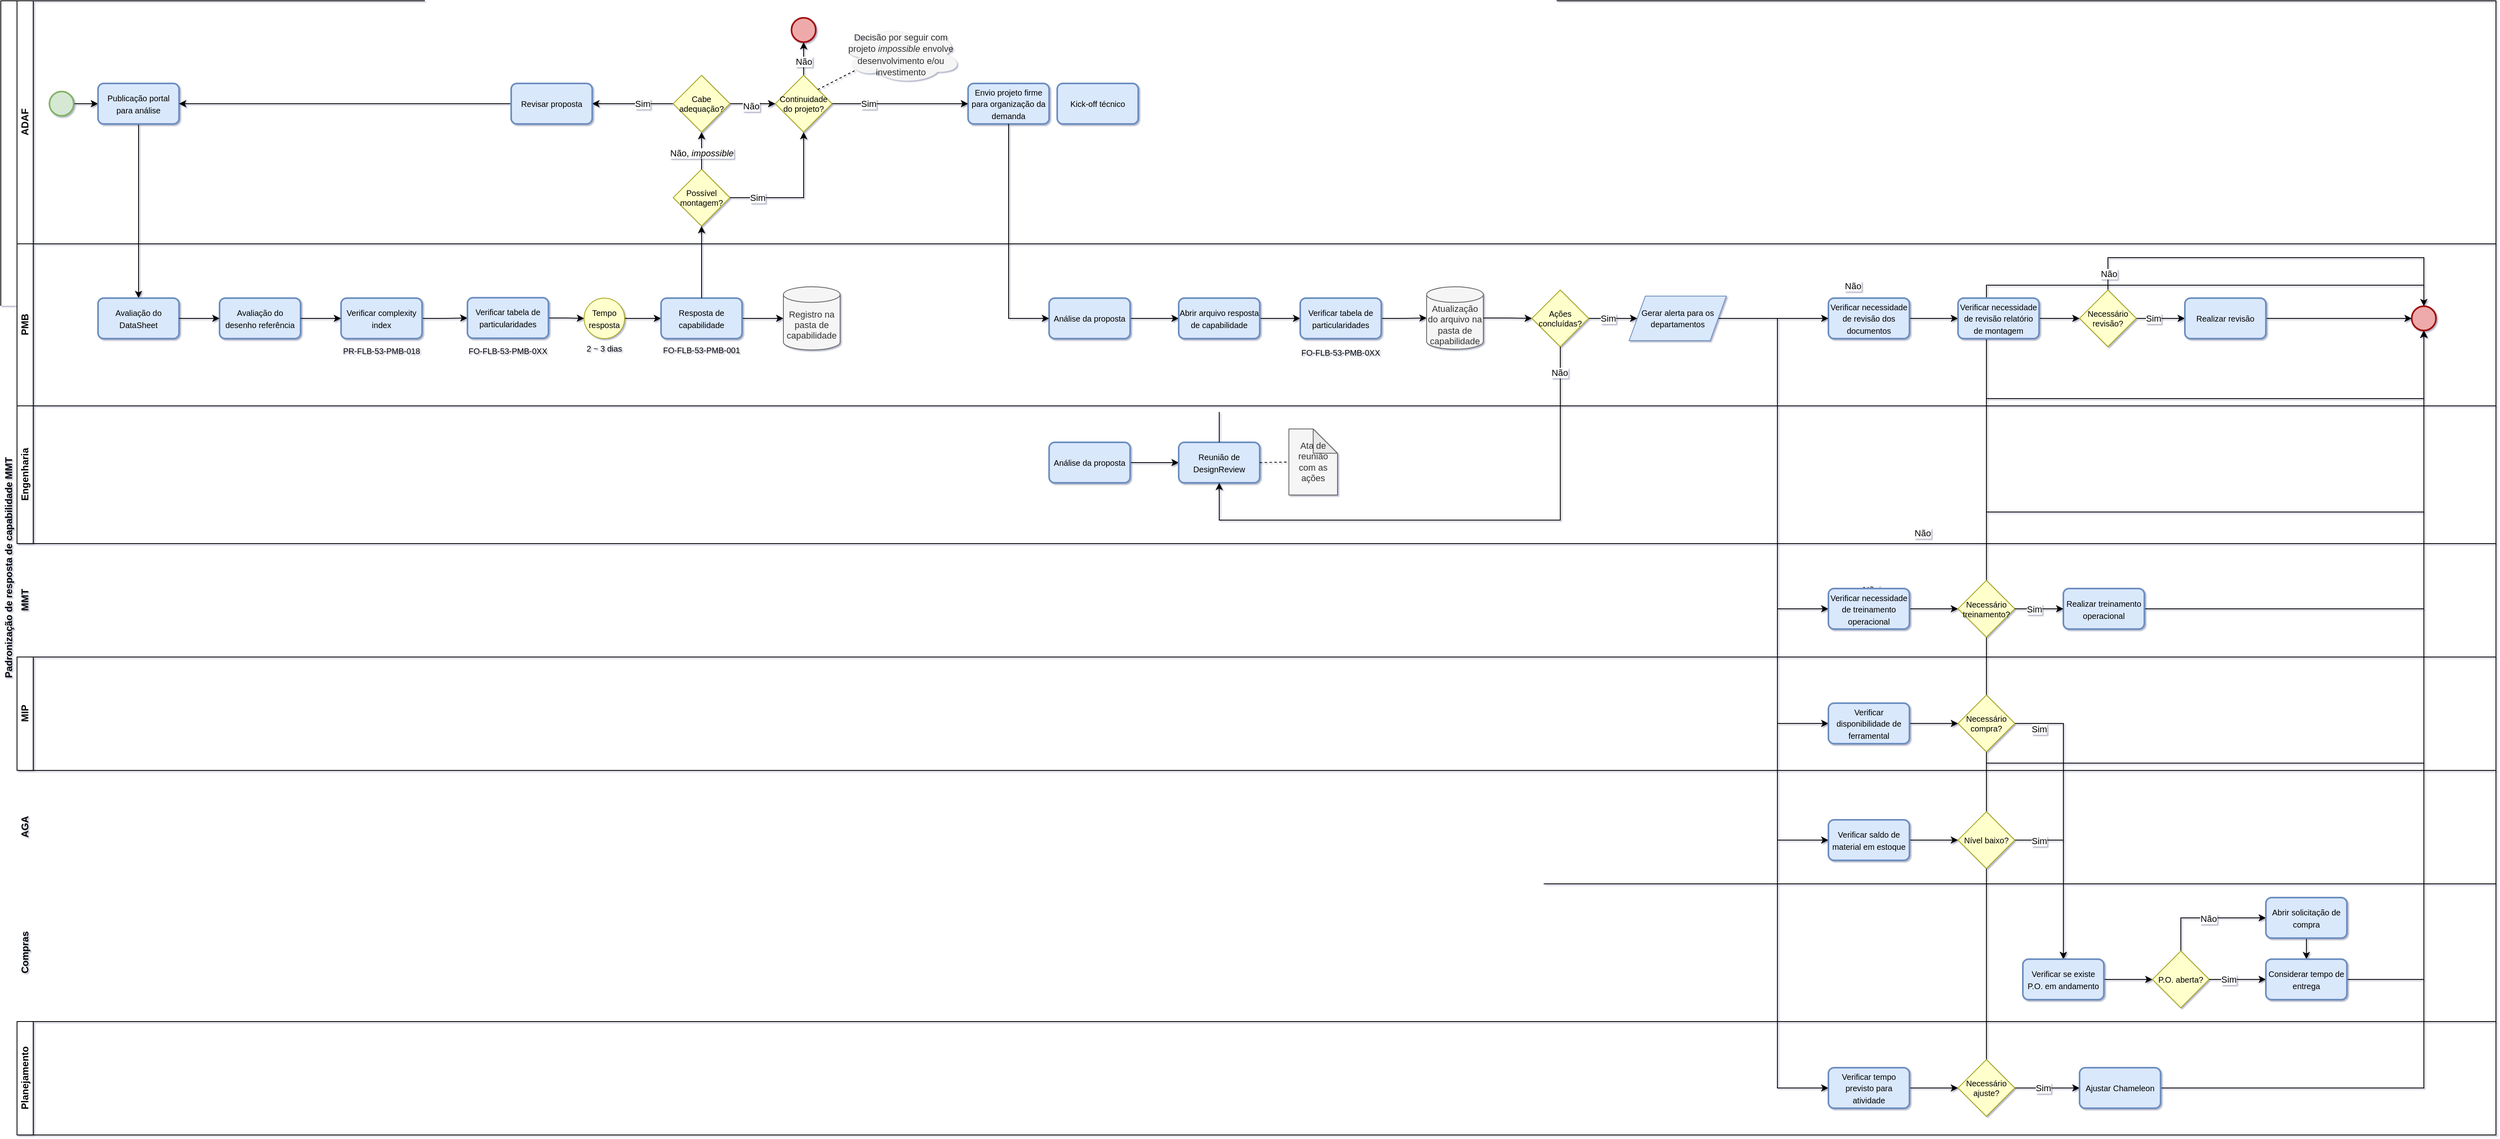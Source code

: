 <mxfile version="20.7.2" type="github">
  <diagram id="IMoWFRzWkRb1YAJqIgc9" name="Page-1">
    <mxGraphModel dx="2774" dy="1672" grid="1" gridSize="10" guides="1" tooltips="1" connect="1" arrows="1" fold="1" page="1" pageScale="1" pageWidth="1920" pageHeight="1200" math="0" shadow="1">
      <root>
        <mxCell id="0" />
        <mxCell id="1" parent="0" />
        <mxCell id="REOEvnUnP1cKmhOiyPTP-1" value="&lt;font style=&quot;font-size: 12px;&quot;&gt;Padronização de resposta de capabilidade MMT&lt;/font&gt;" style="swimlane;childLayout=stackLayout;resizeParent=1;resizeParentMax=0;horizontal=0;startSize=20;horizontalStack=0;html=1;rounded=0;fontSize=10;" parent="1" vertex="1">
          <mxGeometry x="60" y="9" width="3080" height="1400" as="geometry">
            <mxRectangle x="110" y="90" width="40" height="60" as="alternateBounds" />
          </mxGeometry>
        </mxCell>
        <mxCell id="v3_SV2aUN1-4RCRF9CUd-7" style="edgeStyle=orthogonalEdgeStyle;rounded=0;orthogonalLoop=1;jettySize=auto;html=1;exitX=0.5;exitY=1;exitDx=0;exitDy=0;fontSize=10;entryX=0.5;entryY=0;entryDx=0;entryDy=0;" parent="REOEvnUnP1cKmhOiyPTP-1" source="REOEvnUnP1cKmhOiyPTP-7" target="Oy1cbulnrsk7dN2Pcbd7-12" edge="1">
          <mxGeometry relative="1" as="geometry">
            <mxPoint x="180" y="120" as="targetPoint" />
          </mxGeometry>
        </mxCell>
        <mxCell id="7S2bCDqArC1DxhJI_XL0-94" style="edgeStyle=orthogonalEdgeStyle;rounded=0;orthogonalLoop=1;jettySize=auto;html=1;exitX=0.5;exitY=1;exitDx=0;exitDy=0;entryX=0;entryY=0.5;entryDx=0;entryDy=0;fontFamily=Helvetica;fontSize=10;fontColor=#000000;" parent="REOEvnUnP1cKmhOiyPTP-1" source="7S2bCDqArC1DxhJI_XL0-85" target="d9HaHP7tqBKfooOxbFVG-147" edge="1">
          <mxGeometry relative="1" as="geometry" />
        </mxCell>
        <mxCell id="7S2bCDqArC1DxhJI_XL0-19" style="edgeStyle=orthogonalEdgeStyle;rounded=0;orthogonalLoop=1;jettySize=auto;html=1;exitX=1;exitY=0.5;exitDx=0;exitDy=0;entryX=0;entryY=0.5;entryDx=0;entryDy=0;" parent="REOEvnUnP1cKmhOiyPTP-1" source="7S2bCDqArC1DxhJI_XL0-79" target="7S2bCDqArC1DxhJI_XL0-9" edge="1">
          <mxGeometry relative="1" as="geometry">
            <mxPoint x="3054" y="212" as="sourcePoint" />
          </mxGeometry>
        </mxCell>
        <mxCell id="7S2bCDqArC1DxhJI_XL0-20" style="edgeStyle=orthogonalEdgeStyle;rounded=0;orthogonalLoop=1;jettySize=auto;html=1;exitX=1;exitY=0.5;exitDx=0;exitDy=0;entryX=0;entryY=0.5;entryDx=0;entryDy=0;" parent="REOEvnUnP1cKmhOiyPTP-1" source="7S2bCDqArC1DxhJI_XL0-79" target="7S2bCDqArC1DxhJI_XL0-10" edge="1">
          <mxGeometry relative="1" as="geometry">
            <mxPoint x="3054" y="212" as="sourcePoint" />
          </mxGeometry>
        </mxCell>
        <mxCell id="7S2bCDqArC1DxhJI_XL0-21" style="edgeStyle=orthogonalEdgeStyle;rounded=0;orthogonalLoop=1;jettySize=auto;html=1;exitX=1;exitY=0.5;exitDx=0;exitDy=0;entryX=0;entryY=0.5;entryDx=0;entryDy=0;" parent="REOEvnUnP1cKmhOiyPTP-1" source="7S2bCDqArC1DxhJI_XL0-79" target="7S2bCDqArC1DxhJI_XL0-11" edge="1">
          <mxGeometry relative="1" as="geometry">
            <mxPoint x="3054" y="212" as="sourcePoint" />
          </mxGeometry>
        </mxCell>
        <mxCell id="7S2bCDqArC1DxhJI_XL0-22" style="edgeStyle=orthogonalEdgeStyle;rounded=0;orthogonalLoop=1;jettySize=auto;html=1;entryX=0;entryY=0.5;entryDx=0;entryDy=0;exitX=1;exitY=0.5;exitDx=0;exitDy=0;" parent="REOEvnUnP1cKmhOiyPTP-1" source="7S2bCDqArC1DxhJI_XL0-79" target="7S2bCDqArC1DxhJI_XL0-12" edge="1">
          <mxGeometry relative="1" as="geometry">
            <mxPoint x="3054" y="212" as="sourcePoint" />
          </mxGeometry>
        </mxCell>
        <mxCell id="REOEvnUnP1cKmhOiyPTP-2" value="ADAF" style="swimlane;startSize=20;horizontal=0;html=1;rounded=0;" parent="REOEvnUnP1cKmhOiyPTP-1" vertex="1">
          <mxGeometry x="20" width="3060" height="300" as="geometry">
            <mxRectangle x="20" width="650" height="30" as="alternateBounds" />
          </mxGeometry>
        </mxCell>
        <mxCell id="REOEvnUnP1cKmhOiyPTP-8" style="edgeStyle=orthogonalEdgeStyle;rounded=0;orthogonalLoop=1;jettySize=auto;html=1;exitX=1;exitY=0.5;exitDx=0;exitDy=0;exitPerimeter=0;entryX=0;entryY=0.5;entryDx=0;entryDy=0;" parent="REOEvnUnP1cKmhOiyPTP-2" source="REOEvnUnP1cKmhOiyPTP-5" target="REOEvnUnP1cKmhOiyPTP-7" edge="1">
          <mxGeometry relative="1" as="geometry" />
        </mxCell>
        <mxCell id="REOEvnUnP1cKmhOiyPTP-5" value="" style="strokeWidth=2;html=1;shape=mxgraph.flowchart.start_2;whiteSpace=wrap;fillColor=#d5e8d4;strokeColor=#82b366;" parent="REOEvnUnP1cKmhOiyPTP-2" vertex="1">
          <mxGeometry x="40" y="112" width="30" height="30" as="geometry" />
        </mxCell>
        <mxCell id="REOEvnUnP1cKmhOiyPTP-7" value="&lt;span style=&quot;font-size: 10px;&quot;&gt;Publicação portal para análise&lt;br&gt;&lt;/span&gt;" style="rounded=1;whiteSpace=wrap;html=1;absoluteArcSize=1;arcSize=14;strokeWidth=2;fillColor=#dae8fc;strokeColor=#6c8ebf;" parent="REOEvnUnP1cKmhOiyPTP-2" vertex="1">
          <mxGeometry x="100" y="102" width="100" height="50" as="geometry" />
        </mxCell>
        <mxCell id="7S2bCDqArC1DxhJI_XL0-85" value="&lt;span style=&quot;font-size: 10px;&quot;&gt;Envio projeto firme para organização da demanda&lt;/span&gt;" style="rounded=1;whiteSpace=wrap;html=1;absoluteArcSize=1;arcSize=14;strokeWidth=2;fillColor=#dae8fc;strokeColor=#6c8ebf;" parent="REOEvnUnP1cKmhOiyPTP-2" vertex="1">
          <mxGeometry x="1174" y="102" width="100" height="50" as="geometry" />
        </mxCell>
        <mxCell id="7S2bCDqArC1DxhJI_XL0-88" style="edgeStyle=orthogonalEdgeStyle;rounded=0;orthogonalLoop=1;jettySize=auto;html=1;exitX=1;exitY=0.5;exitDx=0;exitDy=0;entryX=0;entryY=0.5;entryDx=0;entryDy=0;fontFamily=Helvetica;fontSize=11;fontColor=#000000;startArrow=none;" parent="REOEvnUnP1cKmhOiyPTP-2" source="7S2bCDqArC1DxhJI_XL0-104" target="7S2bCDqArC1DxhJI_XL0-85" edge="1">
          <mxGeometry relative="1" as="geometry">
            <mxPoint x="1654" y="150" as="sourcePoint" />
          </mxGeometry>
        </mxCell>
        <mxCell id="7S2bCDqArC1DxhJI_XL0-108" value="Sim" style="edgeLabel;html=1;align=center;verticalAlign=middle;resizable=0;points=[];fontSize=11;fontFamily=Helvetica;fontColor=#000000;" parent="7S2bCDqArC1DxhJI_XL0-88" vertex="1" connectable="0">
          <mxGeometry x="-0.11" y="-4" relative="1" as="geometry">
            <mxPoint x="-30" y="-4" as="offset" />
          </mxGeometry>
        </mxCell>
        <mxCell id="d9HaHP7tqBKfooOxbFVG-17" style="edgeStyle=orthogonalEdgeStyle;rounded=0;orthogonalLoop=1;jettySize=auto;html=1;exitX=0.5;exitY=0;exitDx=0;exitDy=0;entryX=0.5;entryY=1;entryDx=0;entryDy=0;entryPerimeter=0;" edge="1" parent="REOEvnUnP1cKmhOiyPTP-2" source="7S2bCDqArC1DxhJI_XL0-104" target="7S2bCDqArC1DxhJI_XL0-95">
          <mxGeometry relative="1" as="geometry" />
        </mxCell>
        <mxCell id="d9HaHP7tqBKfooOxbFVG-18" value="Não" style="edgeLabel;html=1;align=center;verticalAlign=middle;resizable=0;points=[];" vertex="1" connectable="0" parent="d9HaHP7tqBKfooOxbFVG-17">
          <mxGeometry x="0.249" y="-1" relative="1" as="geometry">
            <mxPoint x="-1" y="8" as="offset" />
          </mxGeometry>
        </mxCell>
        <mxCell id="7S2bCDqArC1DxhJI_XL0-104" value="Continuidade do projeto?" style="rhombus;whiteSpace=wrap;html=1;strokeColor=#a6a61d;fontSize=10;fillColor=#ffffcc;" parent="REOEvnUnP1cKmhOiyPTP-2" vertex="1">
          <mxGeometry x="936" y="92" width="70" height="70" as="geometry" />
        </mxCell>
        <mxCell id="v3_SV2aUN1-4RCRF9CUd-10" value="Possível montagem?" style="rhombus;whiteSpace=wrap;html=1;strokeColor=#a6a61d;fontSize=10;fillColor=#ffffcc;" parent="REOEvnUnP1cKmhOiyPTP-2" vertex="1">
          <mxGeometry x="810" y="208" width="70" height="70" as="geometry" />
        </mxCell>
        <mxCell id="7S2bCDqArC1DxhJI_XL0-83" style="edgeStyle=orthogonalEdgeStyle;rounded=0;orthogonalLoop=1;jettySize=auto;html=1;exitX=1;exitY=0.5;exitDx=0;exitDy=0;fontFamily=Helvetica;fontSize=11;fontColor=#000000;entryX=0.5;entryY=1;entryDx=0;entryDy=0;" parent="REOEvnUnP1cKmhOiyPTP-2" source="v3_SV2aUN1-4RCRF9CUd-10" target="7S2bCDqArC1DxhJI_XL0-104" edge="1">
          <mxGeometry relative="1" as="geometry">
            <mxPoint x="1046" y="273" as="targetPoint" />
          </mxGeometry>
        </mxCell>
        <mxCell id="d9HaHP7tqBKfooOxbFVG-7" value="Sim" style="edgeLabel;html=1;align=center;verticalAlign=middle;resizable=0;points=[];" vertex="1" connectable="0" parent="7S2bCDqArC1DxhJI_XL0-83">
          <mxGeometry x="-0.175" y="-1" relative="1" as="geometry">
            <mxPoint x="-37" y="-1" as="offset" />
          </mxGeometry>
        </mxCell>
        <mxCell id="7S2bCDqArC1DxhJI_XL0-95" value="" style="strokeWidth=2;html=1;shape=mxgraph.flowchart.start_2;whiteSpace=wrap;fillColor=#eeaaaa;strokeColor=#9f0d0d;" parent="REOEvnUnP1cKmhOiyPTP-2" vertex="1">
          <mxGeometry x="956" y="21" width="30" height="30" as="geometry" />
        </mxCell>
        <mxCell id="7S2bCDqArC1DxhJI_XL0-96" style="edgeStyle=orthogonalEdgeStyle;rounded=0;orthogonalLoop=1;jettySize=auto;html=1;exitX=0.5;exitY=0;exitDx=0;exitDy=0;fontFamily=Helvetica;fontSize=10;fontColor=#000000;entryX=0.5;entryY=1;entryDx=0;entryDy=0;" parent="REOEvnUnP1cKmhOiyPTP-2" source="v3_SV2aUN1-4RCRF9CUd-10" target="d9HaHP7tqBKfooOxbFVG-8" edge="1">
          <mxGeometry relative="1" as="geometry">
            <mxPoint x="1015" y="387.97" as="sourcePoint" />
            <mxPoint x="896" y="183" as="targetPoint" />
          </mxGeometry>
        </mxCell>
        <mxCell id="7S2bCDqArC1DxhJI_XL0-97" value="&lt;span style=&quot;font-size: 11px;&quot;&gt;Não,&amp;nbsp;&lt;/span&gt;&lt;i style=&quot;border-color: var(--border-color); font-size: 11px;&quot;&gt;impossible&lt;/i&gt;" style="edgeLabel;html=1;align=center;verticalAlign=middle;resizable=0;points=[];fontSize=10;fontFamily=Helvetica;fontColor=#000000;" parent="7S2bCDqArC1DxhJI_XL0-96" vertex="1" connectable="0">
          <mxGeometry x="0.13" relative="1" as="geometry">
            <mxPoint y="6" as="offset" />
          </mxGeometry>
        </mxCell>
        <mxCell id="d9HaHP7tqBKfooOxbFVG-10" style="edgeStyle=orthogonalEdgeStyle;rounded=0;orthogonalLoop=1;jettySize=auto;html=1;exitX=0;exitY=0.5;exitDx=0;exitDy=0;entryX=1;entryY=0.5;entryDx=0;entryDy=0;" edge="1" parent="REOEvnUnP1cKmhOiyPTP-2" source="d9HaHP7tqBKfooOxbFVG-8" target="d9HaHP7tqBKfooOxbFVG-14">
          <mxGeometry relative="1" as="geometry">
            <mxPoint x="716.0" y="127" as="targetPoint" />
          </mxGeometry>
        </mxCell>
        <mxCell id="d9HaHP7tqBKfooOxbFVG-11" value="Sim" style="edgeLabel;html=1;align=center;verticalAlign=middle;resizable=0;points=[];" vertex="1" connectable="0" parent="d9HaHP7tqBKfooOxbFVG-10">
          <mxGeometry x="-0.216" y="-1" relative="1" as="geometry">
            <mxPoint x="1" y="1" as="offset" />
          </mxGeometry>
        </mxCell>
        <mxCell id="d9HaHP7tqBKfooOxbFVG-12" style="edgeStyle=orthogonalEdgeStyle;rounded=0;orthogonalLoop=1;jettySize=auto;html=1;exitX=1;exitY=0.5;exitDx=0;exitDy=0;entryX=0;entryY=0.5;entryDx=0;entryDy=0;" edge="1" parent="REOEvnUnP1cKmhOiyPTP-2" source="d9HaHP7tqBKfooOxbFVG-8" target="7S2bCDqArC1DxhJI_XL0-104">
          <mxGeometry relative="1" as="geometry" />
        </mxCell>
        <mxCell id="d9HaHP7tqBKfooOxbFVG-13" value="Não" style="edgeLabel;html=1;align=center;verticalAlign=middle;resizable=0;points=[];" vertex="1" connectable="0" parent="d9HaHP7tqBKfooOxbFVG-12">
          <mxGeometry x="0.183" y="-2" relative="1" as="geometry">
            <mxPoint x="-7" y="1" as="offset" />
          </mxGeometry>
        </mxCell>
        <mxCell id="d9HaHP7tqBKfooOxbFVG-8" value="Cabe adequação?" style="rhombus;whiteSpace=wrap;html=1;strokeColor=#a6a61d;fontSize=10;fillColor=#ffffcc;" vertex="1" parent="REOEvnUnP1cKmhOiyPTP-2">
          <mxGeometry x="810" y="92" width="70" height="70" as="geometry" />
        </mxCell>
        <mxCell id="d9HaHP7tqBKfooOxbFVG-16" style="edgeStyle=orthogonalEdgeStyle;rounded=0;orthogonalLoop=1;jettySize=auto;html=1;exitX=0;exitY=0.5;exitDx=0;exitDy=0;entryX=1;entryY=0.5;entryDx=0;entryDy=0;" edge="1" parent="REOEvnUnP1cKmhOiyPTP-2" source="d9HaHP7tqBKfooOxbFVG-14" target="REOEvnUnP1cKmhOiyPTP-7">
          <mxGeometry relative="1" as="geometry" />
        </mxCell>
        <mxCell id="d9HaHP7tqBKfooOxbFVG-14" value="&lt;span style=&quot;font-size: 10px;&quot;&gt;Revisar proposta&lt;br&gt;&lt;/span&gt;" style="rounded=1;whiteSpace=wrap;html=1;absoluteArcSize=1;arcSize=14;strokeWidth=2;fillColor=#dae8fc;strokeColor=#6c8ebf;" vertex="1" parent="REOEvnUnP1cKmhOiyPTP-2">
          <mxGeometry x="610" y="102" width="100" height="50" as="geometry" />
        </mxCell>
        <mxCell id="d9HaHP7tqBKfooOxbFVG-19" value="&lt;font style=&quot;font-size: 11px;&quot;&gt;Decisão por seguir com projeto &lt;i&gt;impossible &lt;/i&gt;envolve desenvolvimento e/ou investimento&lt;/font&gt;" style="ellipse;shape=cloud;whiteSpace=wrap;html=1;fillColor=#f5f5f5;fontColor=#333333;strokeColor=#666666;shadow=0;strokeWidth=0;" vertex="1" parent="REOEvnUnP1cKmhOiyPTP-2">
          <mxGeometry x="1016" y="30" width="150" height="72" as="geometry" />
        </mxCell>
        <mxCell id="d9HaHP7tqBKfooOxbFVG-21" value="" style="endArrow=none;dashed=1;html=1;rounded=0;fontSize=11;exitX=1;exitY=0;exitDx=0;exitDy=0;entryX=0.13;entryY=0.77;entryDx=0;entryDy=0;entryPerimeter=0;" edge="1" parent="REOEvnUnP1cKmhOiyPTP-2" source="7S2bCDqArC1DxhJI_XL0-104" target="d9HaHP7tqBKfooOxbFVG-19">
          <mxGeometry width="50" height="50" relative="1" as="geometry">
            <mxPoint x="1176" y="241" as="sourcePoint" />
            <mxPoint x="1226" y="191" as="targetPoint" />
          </mxGeometry>
        </mxCell>
        <mxCell id="d9HaHP7tqBKfooOxbFVG-31" value="&lt;span style=&quot;font-size: 10px;&quot;&gt;Kick-off técnico&lt;/span&gt;" style="rounded=1;whiteSpace=wrap;html=1;absoluteArcSize=1;arcSize=14;strokeWidth=2;fillColor=#dae8fc;strokeColor=#6c8ebf;" vertex="1" parent="REOEvnUnP1cKmhOiyPTP-2">
          <mxGeometry x="1284" y="102" width="100" height="50" as="geometry" />
        </mxCell>
        <mxCell id="v3_SV2aUN1-4RCRF9CUd-19" style="edgeStyle=orthogonalEdgeStyle;rounded=0;orthogonalLoop=1;jettySize=auto;html=1;exitX=1;exitY=0.5;exitDx=0;exitDy=0;entryX=0.5;entryY=0;entryDx=0;entryDy=0;fontSize=10;" parent="REOEvnUnP1cKmhOiyPTP-1" source="v3_SV2aUN1-4RCRF9CUd-18" target="3ngB4kAbQusvfdiSP5Xu-24" edge="1">
          <mxGeometry relative="1" as="geometry">
            <mxPoint x="2536" y="516" as="targetPoint" />
          </mxGeometry>
        </mxCell>
        <mxCell id="7S2bCDqArC1DxhJI_XL0-18" value="Sim" style="edgeLabel;html=1;align=center;verticalAlign=middle;resizable=0;points=[];" parent="v3_SV2aUN1-4RCRF9CUd-19" vertex="1" connectable="0">
          <mxGeometry x="-0.253" y="3" relative="1" as="geometry">
            <mxPoint x="-33" y="-17" as="offset" />
          </mxGeometry>
        </mxCell>
        <mxCell id="7S2bCDqArC1DxhJI_XL0-31" style="edgeStyle=orthogonalEdgeStyle;rounded=0;orthogonalLoop=1;jettySize=auto;html=1;exitX=1;exitY=0.5;exitDx=0;exitDy=0;entryX=0.5;entryY=0;entryDx=0;entryDy=0;fontSize=10;" parent="REOEvnUnP1cKmhOiyPTP-1" source="Oy1cbulnrsk7dN2Pcbd7-34" target="3ngB4kAbQusvfdiSP5Xu-24" edge="1">
          <mxGeometry relative="1" as="geometry">
            <mxPoint x="2496" y="526" as="sourcePoint" />
            <mxPoint x="2536" y="406" as="targetPoint" />
          </mxGeometry>
        </mxCell>
        <mxCell id="7S2bCDqArC1DxhJI_XL0-32" value="Sim" style="edgeLabel;html=1;align=center;verticalAlign=middle;resizable=0;points=[];" parent="7S2bCDqArC1DxhJI_XL0-31" vertex="1" connectable="0">
          <mxGeometry x="-0.253" y="3" relative="1" as="geometry">
            <mxPoint x="-33" y="-64" as="offset" />
          </mxGeometry>
        </mxCell>
        <mxCell id="7S2bCDqArC1DxhJI_XL0-47" style="edgeStyle=orthogonalEdgeStyle;rounded=0;orthogonalLoop=1;jettySize=auto;html=1;exitX=1;exitY=0.5;exitDx=0;exitDy=0;entryX=0.5;entryY=1;entryDx=0;entryDy=0;entryPerimeter=0;fontFamily=Helvetica;fontSize=11;fontColor=#000000;" parent="REOEvnUnP1cKmhOiyPTP-1" source="7S2bCDqArC1DxhJI_XL0-45" target="v3_SV2aUN1-4RCRF9CUd-21" edge="1">
          <mxGeometry relative="1" as="geometry" />
        </mxCell>
        <mxCell id="7S2bCDqArC1DxhJI_XL0-49" style="edgeStyle=orthogonalEdgeStyle;rounded=0;orthogonalLoop=1;jettySize=auto;html=1;exitX=0.5;exitY=0;exitDx=0;exitDy=0;entryX=0.5;entryY=1;entryDx=0;entryDy=0;entryPerimeter=0;fontFamily=Helvetica;fontSize=11;fontColor=#000000;" parent="REOEvnUnP1cKmhOiyPTP-1" source="Oy1cbulnrsk7dN2Pcbd7-34" target="v3_SV2aUN1-4RCRF9CUd-21" edge="1">
          <mxGeometry relative="1" as="geometry">
            <Array as="points">
              <mxPoint x="2451" y="491" />
              <mxPoint x="2991" y="491" />
            </Array>
          </mxGeometry>
        </mxCell>
        <mxCell id="7S2bCDqArC1DxhJI_XL0-57" value="Não" style="edgeLabel;html=1;align=center;verticalAlign=middle;resizable=0;points=[];fontSize=11;fontFamily=Helvetica;fontColor=#000000;" parent="7S2bCDqArC1DxhJI_XL0-49" vertex="1" connectable="0">
          <mxGeometry x="-0.602" y="-3" relative="1" as="geometry">
            <mxPoint x="-82" y="-3" as="offset" />
          </mxGeometry>
        </mxCell>
        <mxCell id="7S2bCDqArC1DxhJI_XL0-55" style="edgeStyle=orthogonalEdgeStyle;rounded=0;orthogonalLoop=1;jettySize=auto;html=1;exitX=0.5;exitY=0;exitDx=0;exitDy=0;entryX=0.5;entryY=1;entryDx=0;entryDy=0;entryPerimeter=0;fontFamily=Helvetica;fontSize=11;fontColor=#000000;" parent="REOEvnUnP1cKmhOiyPTP-1" source="7S2bCDqArC1DxhJI_XL0-50" target="v3_SV2aUN1-4RCRF9CUd-21" edge="1">
          <mxGeometry relative="1" as="geometry">
            <Array as="points">
              <mxPoint x="2451" y="351" />
              <mxPoint x="2991" y="351" />
            </Array>
          </mxGeometry>
        </mxCell>
        <mxCell id="7S2bCDqArC1DxhJI_XL0-58" value="Não" style="edgeLabel;html=1;align=center;verticalAlign=middle;resizable=0;points=[];fontSize=11;fontFamily=Helvetica;fontColor=#000000;" parent="7S2bCDqArC1DxhJI_XL0-55" vertex="1" connectable="0">
          <mxGeometry x="-0.233" y="-1" relative="1" as="geometry">
            <mxPoint x="-169" as="offset" />
          </mxGeometry>
        </mxCell>
        <mxCell id="7S2bCDqArC1DxhJI_XL0-56" style="edgeStyle=orthogonalEdgeStyle;rounded=0;orthogonalLoop=1;jettySize=auto;html=1;exitX=1;exitY=0.5;exitDx=0;exitDy=0;entryX=0.5;entryY=1;entryDx=0;entryDy=0;entryPerimeter=0;fontFamily=Helvetica;fontSize=11;fontColor=#000000;" parent="REOEvnUnP1cKmhOiyPTP-1" source="7S2bCDqArC1DxhJI_XL0-51" target="v3_SV2aUN1-4RCRF9CUd-21" edge="1">
          <mxGeometry relative="1" as="geometry" />
        </mxCell>
        <mxCell id="7S2bCDqArC1DxhJI_XL0-66" style="edgeStyle=orthogonalEdgeStyle;rounded=0;orthogonalLoop=1;jettySize=auto;html=1;exitX=0.5;exitY=0;exitDx=0;exitDy=0;entryX=0.5;entryY=1;entryDx=0;entryDy=0;entryPerimeter=0;fontFamily=Helvetica;fontSize=11;fontColor=#000000;" parent="REOEvnUnP1cKmhOiyPTP-1" source="v3_SV2aUN1-4RCRF9CUd-18" target="v3_SV2aUN1-4RCRF9CUd-21" edge="1">
          <mxGeometry relative="1" as="geometry">
            <Array as="points">
              <mxPoint x="2451" y="631" />
              <mxPoint x="2991" y="631" />
            </Array>
          </mxGeometry>
        </mxCell>
        <mxCell id="7S2bCDqArC1DxhJI_XL0-67" value="Não" style="edgeLabel;html=1;align=center;verticalAlign=middle;resizable=0;points=[];fontSize=11;fontFamily=Helvetica;fontColor=#000000;" parent="7S2bCDqArC1DxhJI_XL0-66" vertex="1" connectable="0">
          <mxGeometry x="-0.519" y="-2" relative="1" as="geometry">
            <mxPoint x="-145" y="-2" as="offset" />
          </mxGeometry>
        </mxCell>
        <mxCell id="7S2bCDqArC1DxhJI_XL0-75" style="edgeStyle=orthogonalEdgeStyle;rounded=0;orthogonalLoop=1;jettySize=auto;html=1;exitX=1;exitY=0.5;exitDx=0;exitDy=0;entryX=0.5;entryY=1;entryDx=0;entryDy=0;entryPerimeter=0;fontFamily=Helvetica;fontSize=11;fontColor=#000000;" parent="REOEvnUnP1cKmhOiyPTP-1" source="7S2bCDqArC1DxhJI_XL0-72" target="v3_SV2aUN1-4RCRF9CUd-21" edge="1">
          <mxGeometry relative="1" as="geometry" />
        </mxCell>
        <mxCell id="7S2bCDqArC1DxhJI_XL0-77" style="edgeStyle=orthogonalEdgeStyle;rounded=0;orthogonalLoop=1;jettySize=auto;html=1;exitX=0.5;exitY=0;exitDx=0;exitDy=0;entryX=0.5;entryY=1;entryDx=0;entryDy=0;entryPerimeter=0;fontFamily=Helvetica;fontSize=11;fontColor=#000000;" parent="REOEvnUnP1cKmhOiyPTP-1" source="7S2bCDqArC1DxhJI_XL0-71" target="v3_SV2aUN1-4RCRF9CUd-21" edge="1">
          <mxGeometry relative="1" as="geometry">
            <Array as="points">
              <mxPoint x="2451" y="941" />
              <mxPoint x="2991" y="941" />
            </Array>
          </mxGeometry>
        </mxCell>
        <mxCell id="7S2bCDqArC1DxhJI_XL0-78" value="Não" style="edgeLabel;html=1;align=center;verticalAlign=middle;resizable=0;points=[];fontSize=11;fontFamily=Helvetica;fontColor=#000000;" parent="7S2bCDqArC1DxhJI_XL0-77" vertex="1" connectable="0">
          <mxGeometry x="-0.607" relative="1" as="geometry">
            <mxPoint x="-169" as="offset" />
          </mxGeometry>
        </mxCell>
        <mxCell id="REOEvnUnP1cKmhOiyPTP-3" value="PMB" style="swimlane;startSize=20;horizontal=0;html=1;rounded=0;" parent="REOEvnUnP1cKmhOiyPTP-1" vertex="1">
          <mxGeometry x="20" y="300" width="3060" height="200" as="geometry">
            <mxRectangle x="20" y="80" width="880" height="30" as="alternateBounds" />
          </mxGeometry>
        </mxCell>
        <mxCell id="Oy1cbulnrsk7dN2Pcbd7-7" style="edgeStyle=orthogonalEdgeStyle;rounded=0;orthogonalLoop=1;jettySize=auto;html=1;exitX=1;exitY=0.5;exitDx=0;exitDy=0;entryX=0;entryY=0.5;entryDx=0;entryDy=0;" parent="REOEvnUnP1cKmhOiyPTP-3" source="7S2bCDqArC1DxhJI_XL0-13" target="7S2bCDqArC1DxhJI_XL0-14" edge="1">
          <mxGeometry relative="1" as="geometry">
            <mxPoint x="2345" y="92" as="sourcePoint" />
            <mxPoint x="2416" y="92" as="targetPoint" />
          </mxGeometry>
        </mxCell>
        <mxCell id="v3_SV2aUN1-4RCRF9CUd-21" value="" style="strokeWidth=2;html=1;shape=mxgraph.flowchart.start_2;whiteSpace=wrap;fillColor=#eeaaaa;strokeColor=#9f0d0d;" parent="REOEvnUnP1cKmhOiyPTP-3" vertex="1">
          <mxGeometry x="2956" y="77" width="30" height="30" as="geometry" />
        </mxCell>
        <mxCell id="7S2bCDqArC1DxhJI_XL0-102" style="edgeStyle=orthogonalEdgeStyle;rounded=0;orthogonalLoop=1;jettySize=auto;html=1;exitX=1;exitY=0.5;exitDx=0;exitDy=0;entryX=0;entryY=0.5;entryDx=0;entryDy=0;fontFamily=Helvetica;fontSize=11;fontColor=#000000;startArrow=none;" parent="REOEvnUnP1cKmhOiyPTP-3" source="d9HaHP7tqBKfooOxbFVG-1" target="v3_SV2aUN1-4RCRF9CUd-1" edge="1">
          <mxGeometry relative="1" as="geometry">
            <mxPoint x="560" y="91.97" as="targetPoint" />
          </mxGeometry>
        </mxCell>
        <mxCell id="d9HaHP7tqBKfooOxbFVG-5" value="" style="edgeStyle=orthogonalEdgeStyle;rounded=0;orthogonalLoop=1;jettySize=auto;html=1;" edge="1" parent="REOEvnUnP1cKmhOiyPTP-3" source="Oy1cbulnrsk7dN2Pcbd7-8" target="d9HaHP7tqBKfooOxbFVG-1">
          <mxGeometry relative="1" as="geometry" />
        </mxCell>
        <mxCell id="Oy1cbulnrsk7dN2Pcbd7-8" value="&lt;font style=&quot;font-size: 10px;&quot;&gt;Verificar complexity index&lt;/font&gt;" style="rounded=1;whiteSpace=wrap;html=1;absoluteArcSize=1;arcSize=14;strokeWidth=2;fillColor=#dae8fc;strokeColor=#6c8ebf;" parent="REOEvnUnP1cKmhOiyPTP-3" vertex="1">
          <mxGeometry x="400" y="66.97" width="100" height="50" as="geometry" />
        </mxCell>
        <mxCell id="Oy1cbulnrsk7dN2Pcbd7-12" value="&lt;span style=&quot;font-size: 10px;&quot;&gt;Avaliação do DataSheet&lt;/span&gt;" style="rounded=1;whiteSpace=wrap;html=1;absoluteArcSize=1;arcSize=14;strokeWidth=2;fillColor=#dae8fc;strokeColor=#6c8ebf;" parent="REOEvnUnP1cKmhOiyPTP-3" vertex="1">
          <mxGeometry x="100" y="66.97" width="100" height="50" as="geometry" />
        </mxCell>
        <mxCell id="Oy1cbulnrsk7dN2Pcbd7-19" style="edgeStyle=orthogonalEdgeStyle;rounded=0;orthogonalLoop=1;jettySize=auto;html=1;exitX=1;exitY=0.5;exitDx=0;exitDy=0;entryX=0;entryY=0.5;entryDx=0;entryDy=0;" parent="REOEvnUnP1cKmhOiyPTP-3" source="v3_SV2aUN1-4RCRF9CUd-1" target="REOEvnUnP1cKmhOiyPTP-9" edge="1">
          <mxGeometry relative="1" as="geometry" />
        </mxCell>
        <mxCell id="v3_SV2aUN1-4RCRF9CUd-1" value="&lt;font style=&quot;font-size: 10px;&quot;&gt;Tempo resposta&lt;/font&gt;" style="ellipse;whiteSpace=wrap;html=1;aspect=fixed;fillColor=#ffffcc;strokeColor=#a6a61d;" parent="REOEvnUnP1cKmhOiyPTP-3" vertex="1">
          <mxGeometry x="700" y="66.97" width="50" height="50" as="geometry" />
        </mxCell>
        <mxCell id="d9HaHP7tqBKfooOxbFVG-26" style="edgeStyle=orthogonalEdgeStyle;rounded=0;orthogonalLoop=1;jettySize=auto;html=1;exitX=1;exitY=0.5;exitDx=0;exitDy=0;entryX=0;entryY=0.5;entryDx=0;entryDy=0;entryPerimeter=0;fontSize=11;" edge="1" parent="REOEvnUnP1cKmhOiyPTP-3" source="REOEvnUnP1cKmhOiyPTP-9" target="d9HaHP7tqBKfooOxbFVG-25">
          <mxGeometry relative="1" as="geometry" />
        </mxCell>
        <mxCell id="REOEvnUnP1cKmhOiyPTP-9" value="&lt;font style=&quot;font-size: 10px;&quot;&gt;Resposta de capabilidade&lt;/font&gt;" style="rounded=1;whiteSpace=wrap;html=1;absoluteArcSize=1;arcSize=14;strokeWidth=2;fillColor=#dae8fc;strokeColor=#6c8ebf;" parent="REOEvnUnP1cKmhOiyPTP-3" vertex="1">
          <mxGeometry x="795" y="66.97" width="100" height="50" as="geometry" />
        </mxCell>
        <mxCell id="Oy1cbulnrsk7dN2Pcbd7-26" value="PR-FLB-53-PMB-018" style="text;html=1;strokeColor=none;fillColor=none;align=center;verticalAlign=middle;whiteSpace=wrap;rounded=0;fontSize=10;" parent="REOEvnUnP1cKmhOiyPTP-3" vertex="1">
          <mxGeometry x="400" y="116.97" width="100" height="30" as="geometry" />
        </mxCell>
        <mxCell id="Oy1cbulnrsk7dN2Pcbd7-2" value="2 ~ 3 dias" style="text;html=1;strokeColor=none;fillColor=none;align=center;verticalAlign=middle;whiteSpace=wrap;rounded=0;fontSize=10;" parent="REOEvnUnP1cKmhOiyPTP-3" vertex="1">
          <mxGeometry x="695" y="113.97" width="60" height="30" as="geometry" />
        </mxCell>
        <mxCell id="Oy1cbulnrsk7dN2Pcbd7-16" value="FO-FLB-53-PMB-001" style="text;html=1;strokeColor=none;fillColor=none;align=center;verticalAlign=middle;whiteSpace=wrap;rounded=0;fontSize=10;" parent="REOEvnUnP1cKmhOiyPTP-3" vertex="1">
          <mxGeometry x="795" y="116.47" width="100" height="30" as="geometry" />
        </mxCell>
        <mxCell id="7S2bCDqArC1DxhJI_XL0-13" value="&lt;span style=&quot;font-size: 10px;&quot;&gt;Verificar necessidade de revisão dos documentos&lt;/span&gt;" style="rounded=1;whiteSpace=wrap;html=1;absoluteArcSize=1;arcSize=14;strokeWidth=2;fillColor=#dae8fc;strokeColor=#6c8ebf;" parent="REOEvnUnP1cKmhOiyPTP-3" vertex="1">
          <mxGeometry x="2236" y="67" width="100" height="50" as="geometry" />
        </mxCell>
        <mxCell id="7S2bCDqArC1DxhJI_XL0-61" style="edgeStyle=orthogonalEdgeStyle;rounded=0;orthogonalLoop=1;jettySize=auto;html=1;exitX=1;exitY=0.5;exitDx=0;exitDy=0;entryX=0;entryY=0.5;entryDx=0;entryDy=0;fontFamily=Helvetica;fontSize=11;fontColor=#000000;" parent="REOEvnUnP1cKmhOiyPTP-3" source="7S2bCDqArC1DxhJI_XL0-14" target="7S2bCDqArC1DxhJI_XL0-59" edge="1">
          <mxGeometry relative="1" as="geometry" />
        </mxCell>
        <mxCell id="7S2bCDqArC1DxhJI_XL0-14" value="&lt;span style=&quot;font-size: 10px;&quot;&gt;Verificar necessidade de revisão relatório de montagem&lt;/span&gt;" style="rounded=1;whiteSpace=wrap;html=1;absoluteArcSize=1;arcSize=14;strokeWidth=2;fillColor=#dae8fc;strokeColor=#6c8ebf;" parent="REOEvnUnP1cKmhOiyPTP-3" vertex="1">
          <mxGeometry x="2396" y="67" width="100" height="50" as="geometry" />
        </mxCell>
        <mxCell id="v3_SV2aUN1-4RCRF9CUd-9" style="edgeStyle=orthogonalEdgeStyle;rounded=0;orthogonalLoop=1;jettySize=auto;html=1;entryX=0;entryY=0.5;entryDx=0;entryDy=0;fontSize=10;startArrow=none;exitX=1;exitY=0.5;exitDx=0;exitDy=0;" parent="REOEvnUnP1cKmhOiyPTP-3" source="7S2bCDqArC1DxhJI_XL0-79" target="7S2bCDqArC1DxhJI_XL0-13" edge="1">
          <mxGeometry relative="1" as="geometry">
            <mxPoint x="3034" y="112" as="sourcePoint" />
            <mxPoint x="3153" y="112" as="targetPoint" />
          </mxGeometry>
        </mxCell>
        <mxCell id="7S2bCDqArC1DxhJI_XL0-62" style="edgeStyle=orthogonalEdgeStyle;rounded=0;orthogonalLoop=1;jettySize=auto;html=1;exitX=1;exitY=0.5;exitDx=0;exitDy=0;entryX=0;entryY=0.5;entryDx=0;entryDy=0;fontFamily=Helvetica;fontSize=11;fontColor=#000000;" parent="REOEvnUnP1cKmhOiyPTP-3" source="7S2bCDqArC1DxhJI_XL0-59" target="7S2bCDqArC1DxhJI_XL0-60" edge="1">
          <mxGeometry relative="1" as="geometry" />
        </mxCell>
        <mxCell id="7S2bCDqArC1DxhJI_XL0-63" value="Sim" style="edgeLabel;html=1;align=center;verticalAlign=middle;resizable=0;points=[];fontSize=11;fontFamily=Helvetica;fontColor=#000000;" parent="7S2bCDqArC1DxhJI_XL0-62" vertex="1" connectable="0">
          <mxGeometry x="-0.293" relative="1" as="geometry">
            <mxPoint as="offset" />
          </mxGeometry>
        </mxCell>
        <mxCell id="7S2bCDqArC1DxhJI_XL0-64" style="edgeStyle=orthogonalEdgeStyle;rounded=0;orthogonalLoop=1;jettySize=auto;html=1;exitX=0.5;exitY=0;exitDx=0;exitDy=0;entryX=0.5;entryY=0;entryDx=0;entryDy=0;entryPerimeter=0;fontFamily=Helvetica;fontSize=11;fontColor=#000000;" parent="REOEvnUnP1cKmhOiyPTP-3" source="7S2bCDqArC1DxhJI_XL0-59" target="v3_SV2aUN1-4RCRF9CUd-21" edge="1">
          <mxGeometry relative="1" as="geometry">
            <Array as="points">
              <mxPoint x="2581" y="17" />
              <mxPoint x="2971" y="17" />
            </Array>
          </mxGeometry>
        </mxCell>
        <mxCell id="7S2bCDqArC1DxhJI_XL0-65" value="Não" style="edgeLabel;html=1;align=center;verticalAlign=middle;resizable=0;points=[];fontSize=11;fontFamily=Helvetica;fontColor=#000000;" parent="7S2bCDqArC1DxhJI_XL0-64" vertex="1" connectable="0">
          <mxGeometry x="-0.48" y="1" relative="1" as="geometry">
            <mxPoint x="-87" y="21" as="offset" />
          </mxGeometry>
        </mxCell>
        <mxCell id="7S2bCDqArC1DxhJI_XL0-59" value="Necessário revisão?" style="rhombus;whiteSpace=wrap;html=1;strokeColor=#a6a61d;fontSize=10;fillColor=#ffffcc;" parent="REOEvnUnP1cKmhOiyPTP-3" vertex="1">
          <mxGeometry x="2546" y="57" width="70" height="70" as="geometry" />
        </mxCell>
        <mxCell id="7S2bCDqArC1DxhJI_XL0-70" style="edgeStyle=orthogonalEdgeStyle;rounded=0;orthogonalLoop=1;jettySize=auto;html=1;exitX=1;exitY=0.5;exitDx=0;exitDy=0;entryX=0;entryY=0.5;entryDx=0;entryDy=0;entryPerimeter=0;fontFamily=Helvetica;fontSize=11;fontColor=#000000;" parent="REOEvnUnP1cKmhOiyPTP-3" source="7S2bCDqArC1DxhJI_XL0-60" target="v3_SV2aUN1-4RCRF9CUd-21" edge="1">
          <mxGeometry relative="1" as="geometry" />
        </mxCell>
        <mxCell id="7S2bCDqArC1DxhJI_XL0-60" value="&lt;span style=&quot;font-size: 10px;&quot;&gt;Realizar revisão&lt;/span&gt;" style="rounded=1;whiteSpace=wrap;html=1;absoluteArcSize=1;arcSize=14;strokeWidth=2;fillColor=#dae8fc;strokeColor=#6c8ebf;" parent="REOEvnUnP1cKmhOiyPTP-3" vertex="1">
          <mxGeometry x="2676" y="67" width="100" height="50" as="geometry" />
        </mxCell>
        <mxCell id="7S2bCDqArC1DxhJI_XL0-79" value="&lt;span style=&quot;font-size: 10px;&quot;&gt;Gerar alerta para os departamentos&lt;/span&gt;" style="shape=parallelogram;perimeter=parallelogramPerimeter;whiteSpace=wrap;html=1;fixedSize=1;labelBackgroundColor=none;strokeColor=#6C8EBF;strokeWidth=1;fontFamily=Helvetica;fontSize=11;fontColor=#000000;fillColor=#DAE8FC;" parent="REOEvnUnP1cKmhOiyPTP-3" vertex="1">
          <mxGeometry x="1990" y="64.5" width="120" height="55" as="geometry" />
        </mxCell>
        <mxCell id="7S2bCDqArC1DxhJI_XL0-93" style="edgeStyle=orthogonalEdgeStyle;rounded=0;orthogonalLoop=1;jettySize=auto;html=1;exitX=1;exitY=0.5;exitDx=0;exitDy=0;entryX=0;entryY=0.5;entryDx=0;entryDy=0;fontFamily=Helvetica;fontSize=10;fontColor=#000000;startArrow=none;" parent="REOEvnUnP1cKmhOiyPTP-3" source="d9HaHP7tqBKfooOxbFVG-27" target="7S2bCDqArC1DxhJI_XL0-91" edge="1">
          <mxGeometry relative="1" as="geometry" />
        </mxCell>
        <mxCell id="d9HaHP7tqBKfooOxbFVG-153" style="edgeStyle=orthogonalEdgeStyle;rounded=0;orthogonalLoop=1;jettySize=auto;html=1;exitX=1;exitY=0.5;exitDx=0;exitDy=0;entryX=0;entryY=0.5;entryDx=0;entryDy=0;fontSize=11;" edge="1" parent="REOEvnUnP1cKmhOiyPTP-3" source="7S2bCDqArC1DxhJI_XL0-90" target="d9HaHP7tqBKfooOxbFVG-27">
          <mxGeometry relative="1" as="geometry" />
        </mxCell>
        <mxCell id="7S2bCDqArC1DxhJI_XL0-90" value="&lt;span style=&quot;font-size: 10px;&quot;&gt;Análise da proposta&lt;/span&gt;" style="rounded=1;whiteSpace=wrap;html=1;absoluteArcSize=1;arcSize=14;strokeWidth=2;fillColor=#dae8fc;strokeColor=#6c8ebf;" parent="REOEvnUnP1cKmhOiyPTP-3" vertex="1">
          <mxGeometry x="1274" y="67" width="100" height="50" as="geometry" />
        </mxCell>
        <mxCell id="7S2bCDqArC1DxhJI_XL0-112" style="edgeStyle=orthogonalEdgeStyle;rounded=0;orthogonalLoop=1;jettySize=auto;html=1;exitX=1;exitY=0.5;exitDx=0;exitDy=0;entryX=0;entryY=0.5;entryDx=0;entryDy=0;fontFamily=Helvetica;fontSize=11;fontColor=#000000;startArrow=none;" parent="REOEvnUnP1cKmhOiyPTP-3" source="d9HaHP7tqBKfooOxbFVG-160" target="7S2bCDqArC1DxhJI_XL0-79" edge="1">
          <mxGeometry relative="1" as="geometry" />
        </mxCell>
        <mxCell id="d9HaHP7tqBKfooOxbFVG-163" value="Sim" style="edgeLabel;html=1;align=center;verticalAlign=middle;resizable=0;points=[];fontSize=11;" vertex="1" connectable="0" parent="7S2bCDqArC1DxhJI_XL0-112">
          <mxGeometry x="-0.68" y="-2" relative="1" as="geometry">
            <mxPoint x="14" y="-2" as="offset" />
          </mxGeometry>
        </mxCell>
        <mxCell id="d9HaHP7tqBKfooOxbFVG-156" style="edgeStyle=orthogonalEdgeStyle;rounded=0;orthogonalLoop=1;jettySize=auto;html=1;exitX=1;exitY=0.5;exitDx=0;exitDy=0;entryX=0;entryY=0.5;entryDx=0;entryDy=0;entryPerimeter=0;fontSize=11;" edge="1" parent="REOEvnUnP1cKmhOiyPTP-3" source="7S2bCDqArC1DxhJI_XL0-91" target="d9HaHP7tqBKfooOxbFVG-154">
          <mxGeometry relative="1" as="geometry" />
        </mxCell>
        <mxCell id="7S2bCDqArC1DxhJI_XL0-91" value="&lt;font style=&quot;font-size: 10px;&quot;&gt;Verificar tabela de particularidades&lt;/font&gt;" style="rounded=1;whiteSpace=wrap;html=1;absoluteArcSize=1;arcSize=14;strokeWidth=2;fillColor=#dae8fc;strokeColor=#6c8ebf;" parent="REOEvnUnP1cKmhOiyPTP-3" vertex="1">
          <mxGeometry x="1584" y="66.97" width="100" height="50" as="geometry" />
        </mxCell>
        <mxCell id="7S2bCDqArC1DxhJI_XL0-92" value="FO-FLB-53-PMB-0XX" style="text;html=1;strokeColor=none;fillColor=none;align=center;verticalAlign=middle;whiteSpace=wrap;rounded=0;fontSize=10;" parent="REOEvnUnP1cKmhOiyPTP-3" vertex="1">
          <mxGeometry x="1584" y="118.97" width="100" height="30" as="geometry" />
        </mxCell>
        <mxCell id="7S2bCDqArC1DxhJI_XL0-98" value="&lt;span style=&quot;font-size: 10px;&quot;&gt;Avaliação do desenho referência&lt;/span&gt;" style="rounded=1;whiteSpace=wrap;html=1;absoluteArcSize=1;arcSize=14;strokeWidth=2;fillColor=#dae8fc;strokeColor=#6c8ebf;" parent="REOEvnUnP1cKmhOiyPTP-3" vertex="1">
          <mxGeometry x="250" y="66.97" width="100" height="50" as="geometry" />
        </mxCell>
        <mxCell id="Oy1cbulnrsk7dN2Pcbd7-13" style="edgeStyle=orthogonalEdgeStyle;rounded=0;orthogonalLoop=1;jettySize=auto;html=1;exitX=1;exitY=0.5;exitDx=0;exitDy=0;entryX=0;entryY=0.5;entryDx=0;entryDy=0;" parent="REOEvnUnP1cKmhOiyPTP-3" source="Oy1cbulnrsk7dN2Pcbd7-12" target="7S2bCDqArC1DxhJI_XL0-98" edge="1">
          <mxGeometry relative="1" as="geometry" />
        </mxCell>
        <mxCell id="7S2bCDqArC1DxhJI_XL0-99" style="edgeStyle=orthogonalEdgeStyle;rounded=0;orthogonalLoop=1;jettySize=auto;html=1;exitX=1;exitY=0.5;exitDx=0;exitDy=0;entryX=0;entryY=0.5;entryDx=0;entryDy=0;fontFamily=Helvetica;fontSize=11;fontColor=#000000;" parent="REOEvnUnP1cKmhOiyPTP-3" source="7S2bCDqArC1DxhJI_XL0-98" target="Oy1cbulnrsk7dN2Pcbd7-8" edge="1">
          <mxGeometry relative="1" as="geometry" />
        </mxCell>
        <mxCell id="d9HaHP7tqBKfooOxbFVG-2" value="FO-FLB-53-PMB-0XX" style="text;html=1;strokeColor=none;fillColor=none;align=center;verticalAlign=middle;whiteSpace=wrap;rounded=0;fontSize=10;" vertex="1" parent="REOEvnUnP1cKmhOiyPTP-3">
          <mxGeometry x="556" y="117" width="100" height="30" as="geometry" />
        </mxCell>
        <mxCell id="d9HaHP7tqBKfooOxbFVG-1" value="&lt;font style=&quot;font-size: 10px;&quot;&gt;Verificar tabela de particularidades&lt;/font&gt;" style="rounded=1;whiteSpace=wrap;html=1;absoluteArcSize=1;arcSize=14;strokeWidth=2;fillColor=#dae8fc;strokeColor=#6c8ebf;" vertex="1" parent="REOEvnUnP1cKmhOiyPTP-3">
          <mxGeometry x="556" y="66.47" width="100" height="50" as="geometry" />
        </mxCell>
        <mxCell id="d9HaHP7tqBKfooOxbFVG-25" value="Registro na pasta de capabilidade" style="shape=cylinder3;whiteSpace=wrap;html=1;boundedLbl=1;backgroundOutline=1;size=9.667;shadow=0;strokeWidth=1;fontSize=11;fillColor=#f5f5f5;strokeColor=#666666;fontColor=#333333;" vertex="1" parent="REOEvnUnP1cKmhOiyPTP-3">
          <mxGeometry x="946" y="52.97" width="70" height="78" as="geometry" />
        </mxCell>
        <mxCell id="d9HaHP7tqBKfooOxbFVG-27" value="&lt;span style=&quot;font-size: 10px;&quot;&gt;Abrir arquivo resposta de capabilidade&lt;/span&gt;" style="rounded=1;whiteSpace=wrap;html=1;absoluteArcSize=1;arcSize=14;strokeWidth=2;fillColor=#dae8fc;strokeColor=#6c8ebf;" vertex="1" parent="REOEvnUnP1cKmhOiyPTP-3">
          <mxGeometry x="1434" y="67" width="100" height="50" as="geometry" />
        </mxCell>
        <mxCell id="d9HaHP7tqBKfooOxbFVG-154" value="Atualização do arquivo na pasta de capabilidade" style="shape=cylinder3;whiteSpace=wrap;html=1;boundedLbl=1;backgroundOutline=1;size=9.667;shadow=0;strokeWidth=1;fontSize=11;fillColor=#f5f5f5;strokeColor=#666666;fontColor=#333333;" vertex="1" parent="REOEvnUnP1cKmhOiyPTP-3">
          <mxGeometry x="1740" y="53" width="70" height="77" as="geometry" />
        </mxCell>
        <mxCell id="d9HaHP7tqBKfooOxbFVG-160" value="Ações concluídas?" style="rhombus;whiteSpace=wrap;html=1;strokeColor=#a6a61d;fontSize=10;fillColor=#ffffcc;" vertex="1" parent="REOEvnUnP1cKmhOiyPTP-3">
          <mxGeometry x="1870" y="57" width="70" height="70" as="geometry" />
        </mxCell>
        <mxCell id="d9HaHP7tqBKfooOxbFVG-161" value="" style="edgeStyle=orthogonalEdgeStyle;rounded=0;orthogonalLoop=1;jettySize=auto;html=1;exitX=1;exitY=0.5;exitDx=0;exitDy=0;entryX=0;entryY=0.5;entryDx=0;entryDy=0;fontFamily=Helvetica;fontSize=11;fontColor=#000000;startArrow=none;endArrow=classic;endFill=1;" edge="1" parent="REOEvnUnP1cKmhOiyPTP-3" source="d9HaHP7tqBKfooOxbFVG-154" target="d9HaHP7tqBKfooOxbFVG-160">
          <mxGeometry relative="1" as="geometry">
            <mxPoint x="1890" y="400.5" as="sourcePoint" />
            <mxPoint x="2294" y="409.97" as="targetPoint" />
          </mxGeometry>
        </mxCell>
        <mxCell id="d9HaHP7tqBKfooOxbFVG-146" value="Engenharia" style="swimlane;startSize=20;horizontal=0;html=1;rounded=0;" vertex="1" parent="REOEvnUnP1cKmhOiyPTP-1">
          <mxGeometry x="20" y="500" width="3060" height="170" as="geometry">
            <mxRectangle x="20" y="200" width="880" height="30" as="alternateBounds" />
          </mxGeometry>
        </mxCell>
        <mxCell id="d9HaHP7tqBKfooOxbFVG-150" value="" style="edgeStyle=orthogonalEdgeStyle;rounded=0;orthogonalLoop=1;jettySize=auto;html=1;fontSize=11;" edge="1" parent="d9HaHP7tqBKfooOxbFVG-146" source="d9HaHP7tqBKfooOxbFVG-147" target="d9HaHP7tqBKfooOxbFVG-149">
          <mxGeometry relative="1" as="geometry" />
        </mxCell>
        <mxCell id="d9HaHP7tqBKfooOxbFVG-147" value="&lt;span style=&quot;font-size: 10px;&quot;&gt;Análise da proposta&lt;/span&gt;" style="rounded=1;whiteSpace=wrap;html=1;absoluteArcSize=1;arcSize=14;strokeWidth=2;fillColor=#dae8fc;strokeColor=#6c8ebf;" vertex="1" parent="d9HaHP7tqBKfooOxbFVG-146">
          <mxGeometry x="1274" y="45" width="100" height="50" as="geometry" />
        </mxCell>
        <mxCell id="d9HaHP7tqBKfooOxbFVG-149" value="&lt;span style=&quot;font-size: 10px;&quot;&gt;Reunião de DesignReview&lt;/span&gt;" style="rounded=1;whiteSpace=wrap;html=1;absoluteArcSize=1;arcSize=14;strokeWidth=2;fillColor=#dae8fc;strokeColor=#6c8ebf;" vertex="1" parent="d9HaHP7tqBKfooOxbFVG-146">
          <mxGeometry x="1434" y="45" width="100" height="50" as="geometry" />
        </mxCell>
        <mxCell id="d9HaHP7tqBKfooOxbFVG-158" value="Ata de reunião com as ações" style="shape=note;whiteSpace=wrap;html=1;backgroundOutline=1;darkOpacity=0.05;shadow=0;strokeWidth=1;fontSize=11;fillColor=#f5f5f5;fontColor=#333333;strokeColor=#666666;" vertex="1" parent="d9HaHP7tqBKfooOxbFVG-146">
          <mxGeometry x="1570" y="28.5" width="60" height="81.5" as="geometry" />
        </mxCell>
        <mxCell id="d9HaHP7tqBKfooOxbFVG-159" value="" style="endArrow=none;dashed=1;html=1;rounded=0;fontSize=11;exitX=1;exitY=0.5;exitDx=0;exitDy=0;entryX=0;entryY=0.5;entryDx=0;entryDy=0;entryPerimeter=0;" edge="1" parent="d9HaHP7tqBKfooOxbFVG-146" source="d9HaHP7tqBKfooOxbFVG-149" target="d9HaHP7tqBKfooOxbFVG-158">
          <mxGeometry width="50" height="50" relative="1" as="geometry">
            <mxPoint x="998.5" y="-380.5" as="sourcePoint" />
            <mxPoint x="1045.5" y="-404.56" as="targetPoint" />
          </mxGeometry>
        </mxCell>
        <mxCell id="d9HaHP7tqBKfooOxbFVG-151" style="edgeStyle=orthogonalEdgeStyle;rounded=0;orthogonalLoop=1;jettySize=auto;html=1;exitX=0.5;exitY=0;exitDx=0;exitDy=0;entryX=0.5;entryY=1;entryDx=0;entryDy=0;fontSize=11;" edge="1" parent="REOEvnUnP1cKmhOiyPTP-1" source="d9HaHP7tqBKfooOxbFVG-149" target="d9HaHP7tqBKfooOxbFVG-27">
          <mxGeometry relative="1" as="geometry" />
        </mxCell>
        <mxCell id="REOEvnUnP1cKmhOiyPTP-4" value="MMT" style="swimlane;startSize=20;horizontal=0;html=1;rounded=0;" parent="REOEvnUnP1cKmhOiyPTP-1" vertex="1">
          <mxGeometry x="20" y="670" width="3060" height="140" as="geometry">
            <mxRectangle x="20" y="200" width="880" height="30" as="alternateBounds" />
          </mxGeometry>
        </mxCell>
        <mxCell id="7S2bCDqArC1DxhJI_XL0-52" style="edgeStyle=orthogonalEdgeStyle;rounded=0;orthogonalLoop=1;jettySize=auto;html=1;exitX=1;exitY=0.5;exitDx=0;exitDy=0;entryX=0;entryY=0.5;entryDx=0;entryDy=0;fontFamily=Helvetica;fontSize=11;fontColor=#000000;" parent="REOEvnUnP1cKmhOiyPTP-4" source="7S2bCDqArC1DxhJI_XL0-9" target="7S2bCDqArC1DxhJI_XL0-50" edge="1">
          <mxGeometry relative="1" as="geometry" />
        </mxCell>
        <mxCell id="7S2bCDqArC1DxhJI_XL0-9" value="&lt;span style=&quot;font-size: 10px;&quot;&gt;Verificar necessidade de treinamento operacional&lt;/span&gt;" style="rounded=1;whiteSpace=wrap;html=1;absoluteArcSize=1;arcSize=14;strokeWidth=2;fillColor=#dae8fc;strokeColor=#6c8ebf;" parent="REOEvnUnP1cKmhOiyPTP-4" vertex="1">
          <mxGeometry x="2236" y="55.5" width="100" height="50" as="geometry" />
        </mxCell>
        <mxCell id="7S2bCDqArC1DxhJI_XL0-50" value="Necessário treinamento?" style="rhombus;whiteSpace=wrap;html=1;strokeColor=#a6a61d;fontSize=10;fillColor=#ffffcc;" parent="REOEvnUnP1cKmhOiyPTP-4" vertex="1">
          <mxGeometry x="2396" y="45.5" width="70" height="70" as="geometry" />
        </mxCell>
        <mxCell id="7S2bCDqArC1DxhJI_XL0-51" value="&lt;span style=&quot;font-size: 10px;&quot;&gt;Realizar treinamento operacional&lt;/span&gt;" style="rounded=1;whiteSpace=wrap;html=1;absoluteArcSize=1;arcSize=14;strokeWidth=2;fillColor=#dae8fc;strokeColor=#6c8ebf;" parent="REOEvnUnP1cKmhOiyPTP-4" vertex="1">
          <mxGeometry x="2526" y="55.5" width="100" height="50" as="geometry" />
        </mxCell>
        <mxCell id="7S2bCDqArC1DxhJI_XL0-53" style="edgeStyle=orthogonalEdgeStyle;rounded=0;orthogonalLoop=1;jettySize=auto;html=1;exitX=1;exitY=0.5;exitDx=0;exitDy=0;entryX=0;entryY=0.5;entryDx=0;entryDy=0;fontSize=10;" parent="REOEvnUnP1cKmhOiyPTP-4" source="7S2bCDqArC1DxhJI_XL0-50" target="7S2bCDqArC1DxhJI_XL0-51" edge="1">
          <mxGeometry relative="1" as="geometry">
            <mxPoint x="2476" y="213.5" as="sourcePoint" />
            <mxPoint x="2536" y="485.5" as="targetPoint" />
          </mxGeometry>
        </mxCell>
        <mxCell id="7S2bCDqArC1DxhJI_XL0-54" value="Sim" style="edgeLabel;html=1;align=center;verticalAlign=middle;resizable=0;points=[];" parent="7S2bCDqArC1DxhJI_XL0-53" vertex="1" connectable="0">
          <mxGeometry x="-0.253" y="3" relative="1" as="geometry">
            <mxPoint x="1" y="3" as="offset" />
          </mxGeometry>
        </mxCell>
        <mxCell id="3ngB4kAbQusvfdiSP5Xu-5" value="MIP" style="swimlane;startSize=20;horizontal=0;html=1;rounded=0;" parent="REOEvnUnP1cKmhOiyPTP-1" vertex="1">
          <mxGeometry x="20" y="810" width="3060" height="140" as="geometry">
            <mxRectangle x="20" y="330" width="780" height="30" as="alternateBounds" />
          </mxGeometry>
        </mxCell>
        <mxCell id="Oy1cbulnrsk7dN2Pcbd7-34" value="Necessário compra?" style="rhombus;whiteSpace=wrap;html=1;strokeColor=#a6a61d;fontSize=10;fillColor=#ffffcc;" parent="3ngB4kAbQusvfdiSP5Xu-5" vertex="1">
          <mxGeometry x="2396" y="47" width="70" height="70" as="geometry" />
        </mxCell>
        <mxCell id="7S2bCDqArC1DxhJI_XL0-23" style="edgeStyle=orthogonalEdgeStyle;rounded=0;orthogonalLoop=1;jettySize=auto;html=1;exitX=1;exitY=0.5;exitDx=0;exitDy=0;entryX=0;entryY=0.5;entryDx=0;entryDy=0;" parent="3ngB4kAbQusvfdiSP5Xu-5" source="7S2bCDqArC1DxhJI_XL0-10" target="Oy1cbulnrsk7dN2Pcbd7-34" edge="1">
          <mxGeometry relative="1" as="geometry" />
        </mxCell>
        <mxCell id="7S2bCDqArC1DxhJI_XL0-10" value="&lt;span style=&quot;font-size: 10px;&quot;&gt;Verificar disponibilidade de ferramental&lt;/span&gt;" style="rounded=1;whiteSpace=wrap;html=1;absoluteArcSize=1;arcSize=14;strokeWidth=2;fillColor=#dae8fc;strokeColor=#6c8ebf;" parent="3ngB4kAbQusvfdiSP5Xu-5" vertex="1">
          <mxGeometry x="2236" y="57" width="100" height="50" as="geometry" />
        </mxCell>
        <mxCell id="3ngB4kAbQusvfdiSP5Xu-11" value="AGA" style="swimlane;startSize=20;horizontal=0;html=1;rounded=0;" parent="REOEvnUnP1cKmhOiyPTP-1" vertex="1">
          <mxGeometry x="20" y="950" width="3060" height="140" as="geometry">
            <mxRectangle x="20" y="360" width="780" height="30" as="alternateBounds" />
          </mxGeometry>
        </mxCell>
        <mxCell id="v3_SV2aUN1-4RCRF9CUd-20" style="edgeStyle=orthogonalEdgeStyle;rounded=0;orthogonalLoop=1;jettySize=auto;html=1;exitX=1;exitY=0.5;exitDx=0;exitDy=0;entryX=0;entryY=0.5;entryDx=0;entryDy=0;fontSize=10;" parent="3ngB4kAbQusvfdiSP5Xu-11" source="7S2bCDqArC1DxhJI_XL0-11" target="v3_SV2aUN1-4RCRF9CUd-18" edge="1">
          <mxGeometry relative="1" as="geometry">
            <mxPoint x="2386" y="86" as="targetPoint" />
            <mxPoint x="2346" y="86" as="sourcePoint" />
          </mxGeometry>
        </mxCell>
        <mxCell id="v3_SV2aUN1-4RCRF9CUd-18" value="Nível baixo?" style="rhombus;whiteSpace=wrap;html=1;strokeColor=#a6a61d;fontSize=10;fillColor=#ffffcc;" parent="3ngB4kAbQusvfdiSP5Xu-11" vertex="1">
          <mxGeometry x="2396" y="51" width="70" height="70" as="geometry" />
        </mxCell>
        <mxCell id="7S2bCDqArC1DxhJI_XL0-11" value="&lt;span style=&quot;font-size: 10px;&quot;&gt;Verificar saldo de material em estoque&lt;/span&gt;" style="rounded=1;whiteSpace=wrap;html=1;absoluteArcSize=1;arcSize=14;strokeWidth=2;fillColor=#dae8fc;strokeColor=#6c8ebf;" parent="3ngB4kAbQusvfdiSP5Xu-11" vertex="1">
          <mxGeometry x="2236" y="61" width="100" height="50" as="geometry" />
        </mxCell>
        <mxCell id="3ngB4kAbQusvfdiSP5Xu-23" value="Compras" style="swimlane;startSize=20;horizontal=0;html=1;rounded=0;" parent="REOEvnUnP1cKmhOiyPTP-1" vertex="1">
          <mxGeometry x="20" y="1090" width="3060" height="170" as="geometry">
            <mxRectangle x="20" y="30" width="650" height="30" as="alternateBounds" />
          </mxGeometry>
        </mxCell>
        <mxCell id="7S2bCDqArC1DxhJI_XL0-36" style="edgeStyle=orthogonalEdgeStyle;rounded=0;orthogonalLoop=1;jettySize=auto;html=1;exitX=1;exitY=0.5;exitDx=0;exitDy=0;entryX=0;entryY=0.5;entryDx=0;entryDy=0;fontFamily=Helvetica;fontSize=48;fontColor=#A6A61D;" parent="3ngB4kAbQusvfdiSP5Xu-23" source="3ngB4kAbQusvfdiSP5Xu-24" target="7S2bCDqArC1DxhJI_XL0-35" edge="1">
          <mxGeometry relative="1" as="geometry" />
        </mxCell>
        <mxCell id="3ngB4kAbQusvfdiSP5Xu-24" value="&lt;span style=&quot;font-size: 10px;&quot;&gt;Verificar se existe P.O. em andamento&lt;/span&gt;" style="rounded=1;whiteSpace=wrap;html=1;absoluteArcSize=1;arcSize=14;strokeWidth=2;fillColor=#dae8fc;strokeColor=#6c8ebf;" parent="3ngB4kAbQusvfdiSP5Xu-23" vertex="1">
          <mxGeometry x="2476" y="93" width="100" height="50" as="geometry" />
        </mxCell>
        <mxCell id="7S2bCDqArC1DxhJI_XL0-43" style="edgeStyle=orthogonalEdgeStyle;rounded=0;orthogonalLoop=1;jettySize=auto;html=1;exitX=0.5;exitY=0;exitDx=0;exitDy=0;entryX=0;entryY=0.5;entryDx=0;entryDy=0;fontFamily=Helvetica;fontSize=11;fontColor=#000000;" parent="3ngB4kAbQusvfdiSP5Xu-23" source="7S2bCDqArC1DxhJI_XL0-35" target="7S2bCDqArC1DxhJI_XL0-42" edge="1">
          <mxGeometry relative="1" as="geometry" />
        </mxCell>
        <mxCell id="7S2bCDqArC1DxhJI_XL0-44" value="Não" style="edgeLabel;html=1;align=center;verticalAlign=middle;resizable=0;points=[];fontSize=11;fontFamily=Helvetica;fontColor=#000000;" parent="7S2bCDqArC1DxhJI_XL0-43" vertex="1" connectable="0">
          <mxGeometry x="0.027" y="-1" relative="1" as="geometry">
            <mxPoint as="offset" />
          </mxGeometry>
        </mxCell>
        <mxCell id="7S2bCDqArC1DxhJI_XL0-35" value="P.O. aberta?" style="rhombus;whiteSpace=wrap;html=1;strokeColor=#a6a61d;fontSize=10;fillColor=#ffffcc;" parent="3ngB4kAbQusvfdiSP5Xu-23" vertex="1">
          <mxGeometry x="2636" y="83" width="70" height="70" as="geometry" />
        </mxCell>
        <mxCell id="7S2bCDqArC1DxhJI_XL0-40" style="edgeStyle=orthogonalEdgeStyle;rounded=0;orthogonalLoop=1;jettySize=auto;html=1;exitX=1;exitY=0.5;exitDx=0;exitDy=0;entryX=0;entryY=0.5;entryDx=0;entryDy=0;fontSize=10;" parent="3ngB4kAbQusvfdiSP5Xu-23" source="7S2bCDqArC1DxhJI_XL0-35" target="7S2bCDqArC1DxhJI_XL0-45" edge="1">
          <mxGeometry relative="1" as="geometry">
            <mxPoint x="2476" y="33" as="sourcePoint" />
            <mxPoint x="2766" y="118" as="targetPoint" />
          </mxGeometry>
        </mxCell>
        <mxCell id="7S2bCDqArC1DxhJI_XL0-41" value="Sim" style="edgeLabel;html=1;align=center;verticalAlign=middle;resizable=0;points=[];" parent="7S2bCDqArC1DxhJI_XL0-40" vertex="1" connectable="0">
          <mxGeometry x="-0.253" y="3" relative="1" as="geometry">
            <mxPoint x="-2" y="3" as="offset" />
          </mxGeometry>
        </mxCell>
        <mxCell id="7S2bCDqArC1DxhJI_XL0-46" style="edgeStyle=orthogonalEdgeStyle;rounded=0;orthogonalLoop=1;jettySize=auto;html=1;exitX=0.5;exitY=1;exitDx=0;exitDy=0;entryX=0.5;entryY=0;entryDx=0;entryDy=0;fontFamily=Helvetica;fontSize=11;fontColor=#000000;" parent="3ngB4kAbQusvfdiSP5Xu-23" source="7S2bCDqArC1DxhJI_XL0-42" target="7S2bCDqArC1DxhJI_XL0-45" edge="1">
          <mxGeometry relative="1" as="geometry" />
        </mxCell>
        <mxCell id="7S2bCDqArC1DxhJI_XL0-42" value="&lt;span style=&quot;font-size: 10px;&quot;&gt;Abrir solicitação de compra&lt;/span&gt;" style="rounded=1;whiteSpace=wrap;html=1;absoluteArcSize=1;arcSize=14;strokeWidth=2;fillColor=#dae8fc;strokeColor=#6c8ebf;" parent="3ngB4kAbQusvfdiSP5Xu-23" vertex="1">
          <mxGeometry x="2776" y="17" width="100" height="50" as="geometry" />
        </mxCell>
        <mxCell id="7S2bCDqArC1DxhJI_XL0-45" value="&lt;span style=&quot;font-size: 10px;&quot;&gt;Considerar tempo de entrega&lt;/span&gt;" style="rounded=1;whiteSpace=wrap;html=1;absoluteArcSize=1;arcSize=14;strokeWidth=2;fillColor=#dae8fc;strokeColor=#6c8ebf;" parent="3ngB4kAbQusvfdiSP5Xu-23" vertex="1">
          <mxGeometry x="2776" y="93" width="100" height="50" as="geometry" />
        </mxCell>
        <mxCell id="3ngB4kAbQusvfdiSP5Xu-30" value="Planejamento" style="swimlane;startSize=20;horizontal=0;html=1;rounded=0;" parent="REOEvnUnP1cKmhOiyPTP-1" vertex="1">
          <mxGeometry x="20" y="1260" width="3060" height="140" as="geometry">
            <mxRectangle x="20" y="360" width="780" height="30" as="alternateBounds" />
          </mxGeometry>
        </mxCell>
        <mxCell id="7S2bCDqArC1DxhJI_XL0-73" style="edgeStyle=orthogonalEdgeStyle;rounded=0;orthogonalLoop=1;jettySize=auto;html=1;exitX=1;exitY=0.5;exitDx=0;exitDy=0;entryX=0;entryY=0.5;entryDx=0;entryDy=0;fontFamily=Helvetica;fontSize=11;fontColor=#000000;" parent="3ngB4kAbQusvfdiSP5Xu-30" source="7S2bCDqArC1DxhJI_XL0-12" target="7S2bCDqArC1DxhJI_XL0-71" edge="1">
          <mxGeometry relative="1" as="geometry" />
        </mxCell>
        <mxCell id="7S2bCDqArC1DxhJI_XL0-12" value="&lt;span style=&quot;font-size: 10px;&quot;&gt;Verificar tempo previsto para atividade&lt;/span&gt;" style="rounded=1;whiteSpace=wrap;html=1;absoluteArcSize=1;arcSize=14;strokeWidth=2;fillColor=#dae8fc;strokeColor=#6c8ebf;" parent="3ngB4kAbQusvfdiSP5Xu-30" vertex="1">
          <mxGeometry x="2236" y="57" width="100" height="50" as="geometry" />
        </mxCell>
        <mxCell id="7S2bCDqArC1DxhJI_XL0-74" style="edgeStyle=orthogonalEdgeStyle;rounded=0;orthogonalLoop=1;jettySize=auto;html=1;exitX=1;exitY=0.5;exitDx=0;exitDy=0;entryX=0;entryY=0.5;entryDx=0;entryDy=0;fontFamily=Helvetica;fontSize=11;fontColor=#000000;" parent="3ngB4kAbQusvfdiSP5Xu-30" source="7S2bCDqArC1DxhJI_XL0-71" target="7S2bCDqArC1DxhJI_XL0-72" edge="1">
          <mxGeometry relative="1" as="geometry" />
        </mxCell>
        <mxCell id="7S2bCDqArC1DxhJI_XL0-76" value="Sim" style="edgeLabel;html=1;align=center;verticalAlign=middle;resizable=0;points=[];fontSize=11;fontFamily=Helvetica;fontColor=#000000;" parent="7S2bCDqArC1DxhJI_XL0-74" vertex="1" connectable="0">
          <mxGeometry x="0.141" relative="1" as="geometry">
            <mxPoint x="-11" as="offset" />
          </mxGeometry>
        </mxCell>
        <mxCell id="7S2bCDqArC1DxhJI_XL0-71" value="Necessário ajuste?" style="rhombus;whiteSpace=wrap;html=1;strokeColor=#a6a61d;fontSize=10;fillColor=#ffffcc;" parent="3ngB4kAbQusvfdiSP5Xu-30" vertex="1">
          <mxGeometry x="2396" y="47" width="70" height="70" as="geometry" />
        </mxCell>
        <mxCell id="7S2bCDqArC1DxhJI_XL0-72" value="&lt;span style=&quot;font-size: 10px;&quot;&gt;Ajustar Chameleon&lt;/span&gt;&lt;span style=&quot;font-size: 10px;&quot;&gt;&lt;br&gt;&lt;/span&gt;" style="rounded=1;whiteSpace=wrap;html=1;absoluteArcSize=1;arcSize=14;strokeWidth=2;fillColor=#dae8fc;strokeColor=#6c8ebf;" parent="3ngB4kAbQusvfdiSP5Xu-30" vertex="1">
          <mxGeometry x="2546" y="57" width="100" height="50" as="geometry" />
        </mxCell>
        <mxCell id="Oy1cbulnrsk7dN2Pcbd7-20" style="edgeStyle=orthogonalEdgeStyle;rounded=0;orthogonalLoop=1;jettySize=auto;html=1;exitX=0.5;exitY=0;exitDx=0;exitDy=0;entryX=0.5;entryY=1;entryDx=0;entryDy=0;" parent="REOEvnUnP1cKmhOiyPTP-1" source="REOEvnUnP1cKmhOiyPTP-9" target="v3_SV2aUN1-4RCRF9CUd-10" edge="1">
          <mxGeometry relative="1" as="geometry">
            <mxPoint x="965" y="242" as="targetPoint" />
          </mxGeometry>
        </mxCell>
        <mxCell id="d9HaHP7tqBKfooOxbFVG-148" style="edgeStyle=orthogonalEdgeStyle;rounded=0;orthogonalLoop=1;jettySize=auto;html=1;exitX=0.5;exitY=1;exitDx=0;exitDy=0;entryX=0;entryY=0.5;entryDx=0;entryDy=0;fontSize=11;" edge="1" parent="REOEvnUnP1cKmhOiyPTP-1" source="7S2bCDqArC1DxhJI_XL0-85" target="7S2bCDqArC1DxhJI_XL0-90">
          <mxGeometry relative="1" as="geometry" />
        </mxCell>
        <mxCell id="d9HaHP7tqBKfooOxbFVG-162" style="edgeStyle=orthogonalEdgeStyle;rounded=0;orthogonalLoop=1;jettySize=auto;html=1;exitX=0.5;exitY=1;exitDx=0;exitDy=0;entryX=0.5;entryY=1;entryDx=0;entryDy=0;fontSize=11;endArrow=classic;endFill=1;" edge="1" parent="REOEvnUnP1cKmhOiyPTP-1" source="d9HaHP7tqBKfooOxbFVG-160" target="d9HaHP7tqBKfooOxbFVG-149">
          <mxGeometry relative="1" as="geometry">
            <Array as="points">
              <mxPoint x="1925" y="641" />
              <mxPoint x="1504" y="641" />
            </Array>
          </mxGeometry>
        </mxCell>
        <mxCell id="d9HaHP7tqBKfooOxbFVG-164" value="Não" style="edgeLabel;html=1;align=center;verticalAlign=middle;resizable=0;points=[];fontSize=11;" vertex="1" connectable="0" parent="d9HaHP7tqBKfooOxbFVG-162">
          <mxGeometry x="0.113" y="2" relative="1" as="geometry">
            <mxPoint x="164" y="-184" as="offset" />
          </mxGeometry>
        </mxCell>
      </root>
    </mxGraphModel>
  </diagram>
</mxfile>
